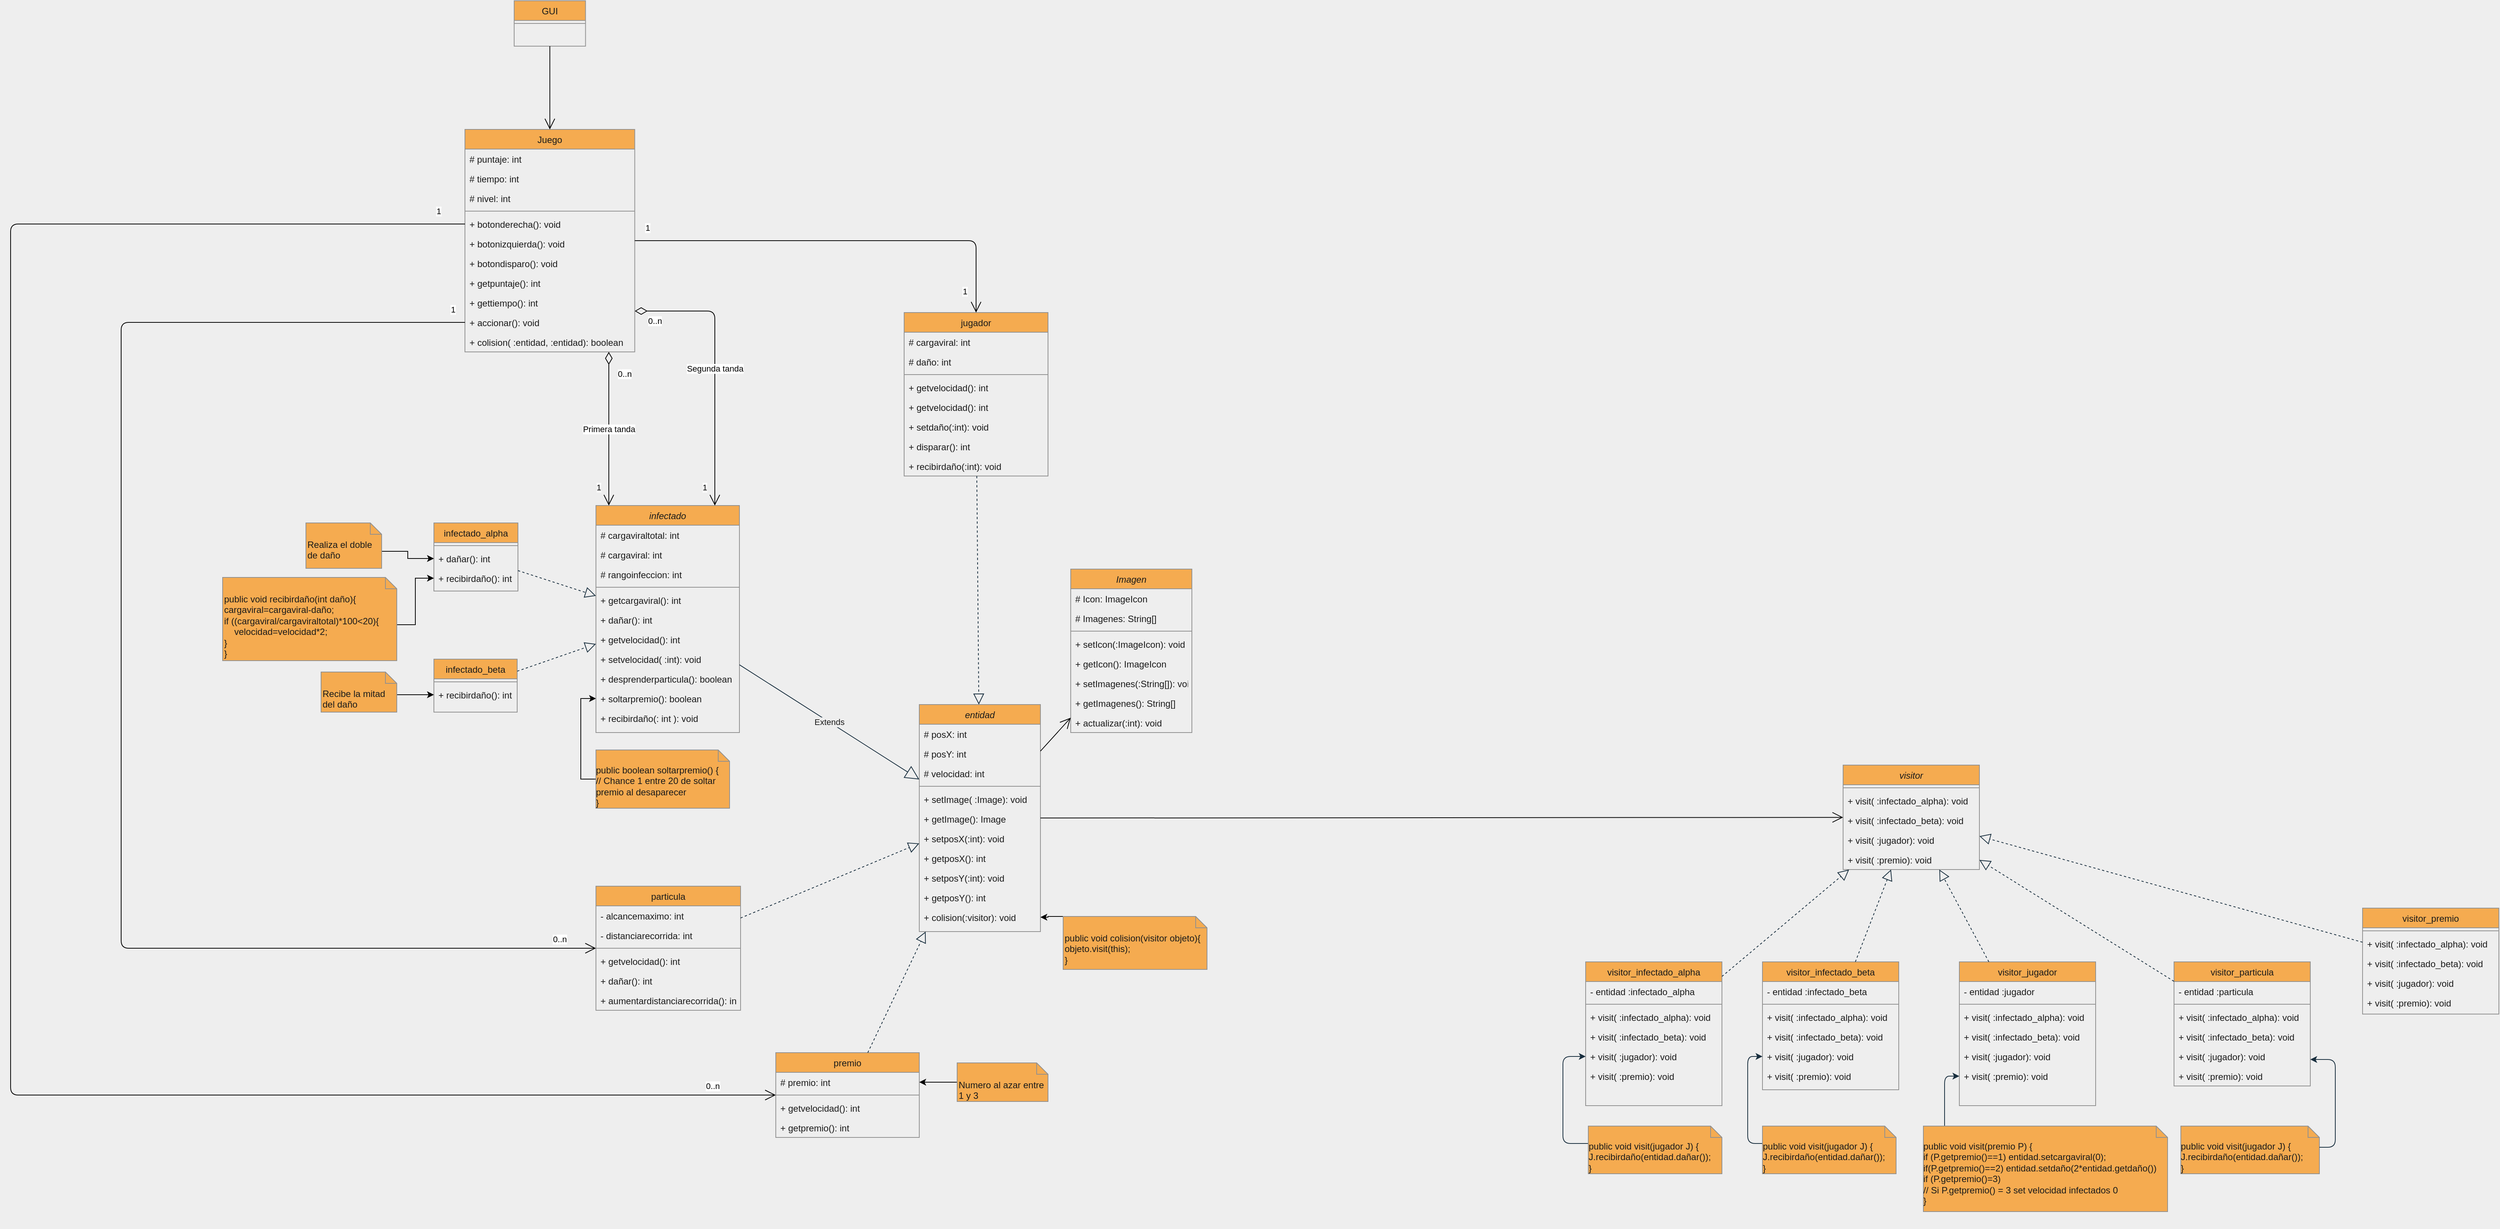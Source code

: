<mxfile version="13.9.6" type="device"><diagram id="C5RBs43oDa-KdzZeNtuy" name="Page-1"><mxGraphModel dx="2249" dy="1960" grid="1" gridSize="10" guides="1" tooltips="1" connect="1" arrows="1" fold="1" page="1" pageScale="1" pageWidth="827" pageHeight="1169" background="#EEEEEE" math="0" shadow="0"><root><mxCell id="WIyWlLk6GJQsqaUBKTNV-0"/><mxCell id="WIyWlLk6GJQsqaUBKTNV-1" parent="WIyWlLk6GJQsqaUBKTNV-0"/><mxCell id="zkfFHV4jXpPFQw0GAbJ--0" value="Juego" style="swimlane;fontStyle=0;align=center;verticalAlign=top;childLayout=stackLayout;horizontal=1;startSize=26;horizontalStack=0;resizeParent=1;resizeLast=0;collapsible=1;marginBottom=0;shadow=0;strokeWidth=1;fillColor=#F5AB50;strokeColor=#909090;fontColor=#1A1A1A;" parent="WIyWlLk6GJQsqaUBKTNV-1" vertex="1"><mxGeometry y="-400" width="224.25" height="294" as="geometry"><mxRectangle x="230" y="140" width="160" height="26" as="alternateBounds"/></mxGeometry></mxCell><mxCell id="zkfFHV4jXpPFQw0GAbJ--1" value="# puntaje: int&#xA;" style="text;align=left;verticalAlign=top;spacingLeft=4;spacingRight=4;overflow=hidden;rotatable=0;points=[[0,0.5],[1,0.5]];portConstraint=eastwest;fontColor=#1A1A1A;" parent="zkfFHV4jXpPFQw0GAbJ--0" vertex="1"><mxGeometry y="26" width="224.25" height="26" as="geometry"/></mxCell><mxCell id="zkfFHV4jXpPFQw0GAbJ--2" value="# tiempo: int" style="text;align=left;verticalAlign=top;spacingLeft=4;spacingRight=4;overflow=hidden;rotatable=0;points=[[0,0.5],[1,0.5]];portConstraint=eastwest;shadow=0;html=0;fontColor=#1A1A1A;" parent="zkfFHV4jXpPFQw0GAbJ--0" vertex="1"><mxGeometry y="52" width="224.25" height="26" as="geometry"/></mxCell><mxCell id="mUndfa91Hpoe1Cy9uQiL-36" value="# nivel: int" style="text;align=left;verticalAlign=top;spacingLeft=4;spacingRight=4;overflow=hidden;rotatable=0;points=[[0,0.5],[1,0.5]];portConstraint=eastwest;shadow=0;html=0;fontColor=#1A1A1A;" parent="zkfFHV4jXpPFQw0GAbJ--0" vertex="1"><mxGeometry y="78" width="224.25" height="26" as="geometry"/></mxCell><mxCell id="zkfFHV4jXpPFQw0GAbJ--4" value="" style="line;html=1;strokeWidth=1;align=left;verticalAlign=middle;spacingTop=-1;spacingLeft=3;spacingRight=3;rotatable=0;labelPosition=right;points=[];portConstraint=eastwest;labelBackgroundColor=#EEEEEE;fillColor=#F5AB50;strokeColor=#909090;fontColor=#1A1A1A;" parent="zkfFHV4jXpPFQw0GAbJ--0" vertex="1"><mxGeometry y="104" width="224.25" height="8" as="geometry"/></mxCell><mxCell id="dNGXZu2oY8VDmh9I3_GZ-0" value="+ botonderecha(): void&#xA;" style="text;align=left;verticalAlign=top;spacingLeft=4;spacingRight=4;overflow=hidden;rotatable=0;points=[[0,0.5],[1,0.5]];portConstraint=eastwest;fontColor=#1A1A1A;" vertex="1" parent="zkfFHV4jXpPFQw0GAbJ--0"><mxGeometry y="112" width="224.25" height="26" as="geometry"/></mxCell><mxCell id="dNGXZu2oY8VDmh9I3_GZ-1" value="+ botonizquierda(): void&#xA;" style="text;align=left;verticalAlign=top;spacingLeft=4;spacingRight=4;overflow=hidden;rotatable=0;points=[[0,0.5],[1,0.5]];portConstraint=eastwest;fontColor=#1A1A1A;" vertex="1" parent="zkfFHV4jXpPFQw0GAbJ--0"><mxGeometry y="138" width="224.25" height="26" as="geometry"/></mxCell><mxCell id="dNGXZu2oY8VDmh9I3_GZ-2" value="+ botondisparo(): void&#xA;" style="text;align=left;verticalAlign=top;spacingLeft=4;spacingRight=4;overflow=hidden;rotatable=0;points=[[0,0.5],[1,0.5]];portConstraint=eastwest;fontColor=#1A1A1A;" vertex="1" parent="zkfFHV4jXpPFQw0GAbJ--0"><mxGeometry y="164" width="224.25" height="26" as="geometry"/></mxCell><mxCell id="zkfFHV4jXpPFQw0GAbJ--5" value="+ getpuntaje(): int&#xA;" style="text;align=left;verticalAlign=top;spacingLeft=4;spacingRight=4;overflow=hidden;rotatable=0;points=[[0,0.5],[1,0.5]];portConstraint=eastwest;fontColor=#1A1A1A;" parent="zkfFHV4jXpPFQw0GAbJ--0" vertex="1"><mxGeometry y="190" width="224.25" height="26" as="geometry"/></mxCell><mxCell id="FfX-81WGp9LA6N0N9xU9-0" value="+ gettiempo(): int" style="text;align=left;verticalAlign=top;spacingLeft=4;spacingRight=4;overflow=hidden;rotatable=0;points=[[0,0.5],[1,0.5]];portConstraint=eastwest;fontColor=#1A1A1A;" parent="zkfFHV4jXpPFQw0GAbJ--0" vertex="1"><mxGeometry y="216" width="224.25" height="26" as="geometry"/></mxCell><mxCell id="mUndfa91Hpoe1Cy9uQiL-35" value="+ accionar(): void" style="text;align=left;verticalAlign=top;spacingLeft=4;spacingRight=4;overflow=hidden;rotatable=0;points=[[0,0.5],[1,0.5]];portConstraint=eastwest;fontColor=#1A1A1A;" parent="zkfFHV4jXpPFQw0GAbJ--0" vertex="1"><mxGeometry y="242" width="224.25" height="26" as="geometry"/></mxCell><mxCell id="mUndfa91Hpoe1Cy9uQiL-44" value="+ colision( :entidad, :entidad): boolean" style="text;align=left;verticalAlign=top;spacingLeft=4;spacingRight=4;overflow=hidden;rotatable=0;points=[[0,0.5],[1,0.5]];portConstraint=eastwest;fontColor=#1A1A1A;" parent="zkfFHV4jXpPFQw0GAbJ--0" vertex="1"><mxGeometry y="268" width="224.25" height="26" as="geometry"/></mxCell><mxCell id="zkfFHV4jXpPFQw0GAbJ--6" value="infectado" style="swimlane;fontStyle=2;align=center;verticalAlign=top;childLayout=stackLayout;horizontal=1;startSize=26;horizontalStack=0;resizeParent=1;resizeLast=0;collapsible=1;marginBottom=0;shadow=0;strokeWidth=1;fillColor=#F5AB50;strokeColor=#909090;fontColor=#1A1A1A;" parent="WIyWlLk6GJQsqaUBKTNV-1" vertex="1"><mxGeometry x="173" y="97" width="189.5" height="300" as="geometry"><mxRectangle x="130" y="380" width="160" height="26" as="alternateBounds"/></mxGeometry></mxCell><mxCell id="U3XQYph5jFD7oq_2WhBf-22" value="# cargaviraltotal: int" style="text;align=left;verticalAlign=top;spacingLeft=4;spacingRight=4;overflow=hidden;rotatable=0;points=[[0,0.5],[1,0.5]];portConstraint=eastwest;fontColor=#1A1A1A;" parent="zkfFHV4jXpPFQw0GAbJ--6" vertex="1"><mxGeometry y="26" width="189.5" height="26" as="geometry"/></mxCell><mxCell id="zkfFHV4jXpPFQw0GAbJ--7" value="# cargaviral: int" style="text;align=left;verticalAlign=top;spacingLeft=4;spacingRight=4;overflow=hidden;rotatable=0;points=[[0,0.5],[1,0.5]];portConstraint=eastwest;fontColor=#1A1A1A;" parent="zkfFHV4jXpPFQw0GAbJ--6" vertex="1"><mxGeometry y="52" width="189.5" height="26" as="geometry"/></mxCell><mxCell id="zkfFHV4jXpPFQw0GAbJ--8" value="# rangoinfeccion: int" style="text;align=left;verticalAlign=top;spacingLeft=4;spacingRight=4;overflow=hidden;rotatable=0;points=[[0,0.5],[1,0.5]];portConstraint=eastwest;shadow=0;html=0;fontColor=#1A1A1A;" parent="zkfFHV4jXpPFQw0GAbJ--6" vertex="1"><mxGeometry y="78" width="189.5" height="26" as="geometry"/></mxCell><mxCell id="zkfFHV4jXpPFQw0GAbJ--9" value="" style="line;html=1;strokeWidth=1;align=left;verticalAlign=middle;spacingTop=-1;spacingLeft=3;spacingRight=3;rotatable=0;labelPosition=right;points=[];portConstraint=eastwest;labelBackgroundColor=#EEEEEE;fillColor=#F5AB50;strokeColor=#909090;fontColor=#1A1A1A;" parent="zkfFHV4jXpPFQw0GAbJ--6" vertex="1"><mxGeometry y="104" width="189.5" height="8" as="geometry"/></mxCell><mxCell id="zkfFHV4jXpPFQw0GAbJ--10" value="+ getcargaviral(): int" style="text;align=left;verticalAlign=top;spacingLeft=4;spacingRight=4;overflow=hidden;rotatable=0;points=[[0,0.5],[1,0.5]];portConstraint=eastwest;fontStyle=0;fontColor=#1A1A1A;" parent="zkfFHV4jXpPFQw0GAbJ--6" vertex="1"><mxGeometry y="112" width="189.5" height="26" as="geometry"/></mxCell><mxCell id="zkfFHV4jXpPFQw0GAbJ--11" value="+ dañar(): int" style="text;align=left;verticalAlign=top;spacingLeft=4;spacingRight=4;overflow=hidden;rotatable=0;points=[[0,0.5],[1,0.5]];portConstraint=eastwest;fontColor=#1A1A1A;" parent="zkfFHV4jXpPFQw0GAbJ--6" vertex="1"><mxGeometry y="138" width="189.5" height="26" as="geometry"/></mxCell><mxCell id="FfX-81WGp9LA6N0N9xU9-1" value="+ getvelocidad(): int" style="text;align=left;verticalAlign=top;spacingLeft=4;spacingRight=4;overflow=hidden;rotatable=0;points=[[0,0.5],[1,0.5]];portConstraint=eastwest;fontColor=#1A1A1A;" parent="zkfFHV4jXpPFQw0GAbJ--6" vertex="1"><mxGeometry y="164" width="189.5" height="26" as="geometry"/></mxCell><mxCell id="FfX-81WGp9LA6N0N9xU9-107" value="+ setvelocidad( :int): void" style="text;align=left;verticalAlign=top;spacingLeft=4;spacingRight=4;overflow=hidden;rotatable=0;points=[[0,0.5],[1,0.5]];portConstraint=eastwest;fontColor=#1A1A1A;" parent="zkfFHV4jXpPFQw0GAbJ--6" vertex="1"><mxGeometry y="190" width="189.5" height="26" as="geometry"/></mxCell><mxCell id="FfX-81WGp9LA6N0N9xU9-2" value="+ desprenderparticula(): boolean" style="text;align=left;verticalAlign=top;spacingLeft=4;spacingRight=4;overflow=hidden;rotatable=0;points=[[0,0.5],[1,0.5]];portConstraint=eastwest;fontColor=#1A1A1A;" parent="zkfFHV4jXpPFQw0GAbJ--6" vertex="1"><mxGeometry y="216" width="189.5" height="26" as="geometry"/></mxCell><mxCell id="FfX-81WGp9LA6N0N9xU9-82" value="+ soltarpremio(): boolean" style="text;align=left;verticalAlign=top;spacingLeft=4;spacingRight=4;overflow=hidden;rotatable=0;points=[[0,0.5],[1,0.5]];portConstraint=eastwest;fontColor=#1A1A1A;" parent="zkfFHV4jXpPFQw0GAbJ--6" vertex="1"><mxGeometry y="242" width="189.5" height="26" as="geometry"/></mxCell><mxCell id="FfX-81WGp9LA6N0N9xU9-112" value="+ recibirdaño(: int ): void" style="text;align=left;verticalAlign=top;spacingLeft=4;spacingRight=4;overflow=hidden;rotatable=0;points=[[0,0.5],[1,0.5]];portConstraint=eastwest;fontColor=#1A1A1A;" parent="zkfFHV4jXpPFQw0GAbJ--6" vertex="1"><mxGeometry y="268" width="189.5" height="26" as="geometry"/></mxCell><mxCell id="zkfFHV4jXpPFQw0GAbJ--13" value="visitor" style="swimlane;fontStyle=2;align=center;verticalAlign=top;childLayout=stackLayout;horizontal=1;startSize=26;horizontalStack=0;resizeParent=1;resizeLast=0;collapsible=1;marginBottom=0;shadow=0;strokeWidth=1;fillColor=#F5AB50;strokeColor=#909090;fontColor=#1A1A1A;" parent="WIyWlLk6GJQsqaUBKTNV-1" vertex="1"><mxGeometry x="1820" y="440" width="180" height="138" as="geometry"><mxRectangle x="340" y="380" width="170" height="26" as="alternateBounds"/></mxGeometry></mxCell><mxCell id="zkfFHV4jXpPFQw0GAbJ--15" value="" style="line;html=1;strokeWidth=1;align=left;verticalAlign=middle;spacingTop=-1;spacingLeft=3;spacingRight=3;rotatable=0;labelPosition=right;points=[];portConstraint=eastwest;labelBackgroundColor=#EEEEEE;fillColor=#F5AB50;strokeColor=#909090;fontColor=#1A1A1A;" parent="zkfFHV4jXpPFQw0GAbJ--13" vertex="1"><mxGeometry y="26" width="180" height="8" as="geometry"/></mxCell><mxCell id="zkfFHV4jXpPFQw0GAbJ--14" value="+ visit( :infectado_alpha): void" style="text;align=left;verticalAlign=top;spacingLeft=4;spacingRight=4;overflow=hidden;rotatable=0;points=[[0,0.5],[1,0.5]];portConstraint=eastwest;fontColor=#1A1A1A;" parent="zkfFHV4jXpPFQw0GAbJ--13" vertex="1"><mxGeometry y="34" width="180" height="26" as="geometry"/></mxCell><mxCell id="FfX-81WGp9LA6N0N9xU9-3" value="+ visit( :infectado_beta): void" style="text;align=left;verticalAlign=top;spacingLeft=4;spacingRight=4;overflow=hidden;rotatable=0;points=[[0,0.5],[1,0.5]];portConstraint=eastwest;fontColor=#1A1A1A;" parent="zkfFHV4jXpPFQw0GAbJ--13" vertex="1"><mxGeometry y="60" width="180" height="26" as="geometry"/></mxCell><mxCell id="FfX-81WGp9LA6N0N9xU9-4" value="+ visit( :jugador): void" style="text;align=left;verticalAlign=top;spacingLeft=4;spacingRight=4;overflow=hidden;rotatable=0;points=[[0,0.5],[1,0.5]];portConstraint=eastwest;fontColor=#1A1A1A;" parent="zkfFHV4jXpPFQw0GAbJ--13" vertex="1"><mxGeometry y="86" width="180" height="26" as="geometry"/></mxCell><mxCell id="FfX-81WGp9LA6N0N9xU9-5" value="+ visit( :premio): void" style="text;align=left;verticalAlign=top;spacingLeft=4;spacingRight=4;overflow=hidden;rotatable=0;points=[[0,0.5],[1,0.5]];portConstraint=eastwest;fontColor=#1A1A1A;" parent="zkfFHV4jXpPFQw0GAbJ--13" vertex="1"><mxGeometry y="112" width="180" height="26" as="geometry"/></mxCell><mxCell id="zkfFHV4jXpPFQw0GAbJ--17" value="entidad" style="swimlane;fontStyle=2;align=center;verticalAlign=top;childLayout=stackLayout;horizontal=1;startSize=26;horizontalStack=0;resizeParent=1;resizeLast=0;collapsible=1;marginBottom=0;shadow=0;strokeWidth=1;fillColor=#F5AB50;strokeColor=#909090;fontColor=#1A1A1A;" parent="WIyWlLk6GJQsqaUBKTNV-1" vertex="1"><mxGeometry x="600" y="360" width="160" height="300" as="geometry"><mxRectangle x="550" y="140" width="160" height="26" as="alternateBounds"/></mxGeometry></mxCell><mxCell id="mUndfa91Hpoe1Cy9uQiL-7" value="# posX: int&#xA;" style="text;align=left;verticalAlign=top;spacingLeft=4;spacingRight=4;overflow=hidden;rotatable=0;points=[[0,0.5],[1,0.5]];portConstraint=eastwest;fontColor=#1A1A1A;" parent="zkfFHV4jXpPFQw0GAbJ--17" vertex="1"><mxGeometry y="26" width="160" height="26" as="geometry"/></mxCell><mxCell id="mUndfa91Hpoe1Cy9uQiL-8" value="# posY: int&#xA;" style="text;align=left;verticalAlign=top;spacingLeft=4;spacingRight=4;overflow=hidden;rotatable=0;points=[[0,0.5],[1,0.5]];portConstraint=eastwest;fontColor=#1A1A1A;" parent="zkfFHV4jXpPFQw0GAbJ--17" vertex="1"><mxGeometry y="52" width="160" height="26" as="geometry"/></mxCell><mxCell id="mUndfa91Hpoe1Cy9uQiL-56" value="# velocidad: int" style="text;align=left;verticalAlign=top;spacingLeft=4;spacingRight=4;overflow=hidden;rotatable=0;points=[[0,0.5],[1,0.5]];portConstraint=eastwest;fontColor=#1A1A1A;" parent="zkfFHV4jXpPFQw0GAbJ--17" vertex="1"><mxGeometry y="78" width="160" height="26" as="geometry"/></mxCell><mxCell id="zkfFHV4jXpPFQw0GAbJ--23" value="" style="line;html=1;strokeWidth=1;align=left;verticalAlign=middle;spacingTop=-1;spacingLeft=3;spacingRight=3;rotatable=0;labelPosition=right;points=[];portConstraint=eastwest;labelBackgroundColor=#EEEEEE;fillColor=#F5AB50;strokeColor=#909090;fontColor=#1A1A1A;" parent="zkfFHV4jXpPFQw0GAbJ--17" vertex="1"><mxGeometry y="104" width="160" height="8" as="geometry"/></mxCell><mxCell id="dNGXZu2oY8VDmh9I3_GZ-53" value="+ setImage( :Image): void&#xA;" style="text;align=left;verticalAlign=top;spacingLeft=4;spacingRight=4;overflow=hidden;rotatable=0;points=[[0,0.5],[1,0.5]];portConstraint=eastwest;fontColor=#1A1A1A;" vertex="1" parent="zkfFHV4jXpPFQw0GAbJ--17"><mxGeometry y="112" width="160" height="26" as="geometry"/></mxCell><mxCell id="dNGXZu2oY8VDmh9I3_GZ-54" value="+ getImage(): Image" style="text;align=left;verticalAlign=top;spacingLeft=4;spacingRight=4;overflow=hidden;rotatable=0;points=[[0,0.5],[1,0.5]];portConstraint=eastwest;fontColor=#1A1A1A;" vertex="1" parent="zkfFHV4jXpPFQw0GAbJ--17"><mxGeometry y="138" width="160" height="26" as="geometry"/></mxCell><mxCell id="mUndfa91Hpoe1Cy9uQiL-10" value="+ setposX(:int): void&#xA;" style="text;align=left;verticalAlign=top;spacingLeft=4;spacingRight=4;overflow=hidden;rotatable=0;points=[[0,0.5],[1,0.5]];portConstraint=eastwest;fontColor=#1A1A1A;" parent="zkfFHV4jXpPFQw0GAbJ--17" vertex="1"><mxGeometry y="164" width="160" height="26" as="geometry"/></mxCell><mxCell id="mUndfa91Hpoe1Cy9uQiL-11" value="+ getposX(): int" style="text;align=left;verticalAlign=top;spacingLeft=4;spacingRight=4;overflow=hidden;rotatable=0;points=[[0,0.5],[1,0.5]];portConstraint=eastwest;fontColor=#1A1A1A;" parent="zkfFHV4jXpPFQw0GAbJ--17" vertex="1"><mxGeometry y="190" width="160" height="26" as="geometry"/></mxCell><mxCell id="mUndfa91Hpoe1Cy9uQiL-12" value="+ setposY(:int): void&#xA;" style="text;align=left;verticalAlign=top;spacingLeft=4;spacingRight=4;overflow=hidden;rotatable=0;points=[[0,0.5],[1,0.5]];portConstraint=eastwest;fontColor=#1A1A1A;" parent="zkfFHV4jXpPFQw0GAbJ--17" vertex="1"><mxGeometry y="216" width="160" height="26" as="geometry"/></mxCell><mxCell id="mUndfa91Hpoe1Cy9uQiL-13" value="+ getposY(): int" style="text;align=left;verticalAlign=top;spacingLeft=4;spacingRight=4;overflow=hidden;rotatable=0;points=[[0,0.5],[1,0.5]];portConstraint=eastwest;fontColor=#1A1A1A;" parent="zkfFHV4jXpPFQw0GAbJ--17" vertex="1"><mxGeometry y="242" width="160" height="26" as="geometry"/></mxCell><mxCell id="zkfFHV4jXpPFQw0GAbJ--24" value="+ colision(:visitor): void" style="text;align=left;verticalAlign=top;spacingLeft=4;spacingRight=4;overflow=hidden;rotatable=0;points=[[0,0.5],[1,0.5]];portConstraint=eastwest;fontColor=#1A1A1A;" parent="zkfFHV4jXpPFQw0GAbJ--17" vertex="1"><mxGeometry y="268" width="160" height="26" as="geometry"/></mxCell><mxCell id="FfX-81WGp9LA6N0N9xU9-6" value="visitor_infectado_alpha" style="swimlane;fontStyle=0;align=center;verticalAlign=top;childLayout=stackLayout;horizontal=1;startSize=26;horizontalStack=0;resizeParent=1;resizeLast=0;collapsible=1;marginBottom=0;shadow=0;strokeWidth=1;fillColor=#F5AB50;strokeColor=#909090;fontColor=#1A1A1A;" parent="WIyWlLk6GJQsqaUBKTNV-1" vertex="1"><mxGeometry x="1480" y="700" width="180" height="190" as="geometry"><mxRectangle x="340" y="380" width="170" height="26" as="alternateBounds"/></mxGeometry></mxCell><mxCell id="mUndfa91Hpoe1Cy9uQiL-14" value="- entidad :infectado_alpha" style="text;align=left;verticalAlign=top;spacingLeft=4;spacingRight=4;overflow=hidden;rotatable=0;points=[[0,0.5],[1,0.5]];portConstraint=eastwest;fontColor=#1A1A1A;" parent="FfX-81WGp9LA6N0N9xU9-6" vertex="1"><mxGeometry y="26" width="180" height="26" as="geometry"/></mxCell><mxCell id="FfX-81WGp9LA6N0N9xU9-8" value="" style="line;html=1;strokeWidth=1;align=left;verticalAlign=middle;spacingTop=-1;spacingLeft=3;spacingRight=3;rotatable=0;labelPosition=right;points=[];portConstraint=eastwest;labelBackgroundColor=#EEEEEE;fillColor=#F5AB50;strokeColor=#909090;fontColor=#1A1A1A;" parent="FfX-81WGp9LA6N0N9xU9-6" vertex="1"><mxGeometry y="52" width="180" height="8" as="geometry"/></mxCell><mxCell id="FfX-81WGp9LA6N0N9xU9-7" value="+ visit( :infectado_alpha): void" style="text;align=left;verticalAlign=top;spacingLeft=4;spacingRight=4;overflow=hidden;rotatable=0;points=[[0,0.5],[1,0.5]];portConstraint=eastwest;fontColor=#1A1A1A;" parent="FfX-81WGp9LA6N0N9xU9-6" vertex="1"><mxGeometry y="60" width="180" height="26" as="geometry"/></mxCell><mxCell id="FfX-81WGp9LA6N0N9xU9-9" value="+ visit( :infectado_beta): void" style="text;align=left;verticalAlign=top;spacingLeft=4;spacingRight=4;overflow=hidden;rotatable=0;points=[[0,0.5],[1,0.5]];portConstraint=eastwest;fontColor=#1A1A1A;" parent="FfX-81WGp9LA6N0N9xU9-6" vertex="1"><mxGeometry y="86" width="180" height="26" as="geometry"/></mxCell><mxCell id="FfX-81WGp9LA6N0N9xU9-10" value="+ visit( :jugador): void" style="text;align=left;verticalAlign=top;spacingLeft=4;spacingRight=4;overflow=hidden;rotatable=0;points=[[0,0.5],[1,0.5]];portConstraint=eastwest;fontColor=#1A1A1A;" parent="FfX-81WGp9LA6N0N9xU9-6" vertex="1"><mxGeometry y="112" width="180" height="26" as="geometry"/></mxCell><mxCell id="FfX-81WGp9LA6N0N9xU9-11" value="+ visit( :premio): void" style="text;align=left;verticalAlign=top;spacingLeft=4;spacingRight=4;overflow=hidden;rotatable=0;points=[[0,0.5],[1,0.5]];portConstraint=eastwest;fontColor=#1A1A1A;" parent="FfX-81WGp9LA6N0N9xU9-6" vertex="1"><mxGeometry y="138" width="180" height="26" as="geometry"/></mxCell><mxCell id="FfX-81WGp9LA6N0N9xU9-12" value="visitor_jugador" style="swimlane;fontStyle=0;align=center;verticalAlign=top;childLayout=stackLayout;horizontal=1;startSize=26;horizontalStack=0;resizeParent=1;resizeLast=0;collapsible=1;marginBottom=0;shadow=0;strokeWidth=1;fillColor=#F5AB50;strokeColor=#909090;fontColor=#1A1A1A;" parent="WIyWlLk6GJQsqaUBKTNV-1" vertex="1"><mxGeometry x="1973.5" y="700" width="180" height="190" as="geometry"><mxRectangle x="340" y="380" width="170" height="26" as="alternateBounds"/></mxGeometry></mxCell><mxCell id="mUndfa91Hpoe1Cy9uQiL-16" value="- entidad :jugador" style="text;align=left;verticalAlign=top;spacingLeft=4;spacingRight=4;overflow=hidden;rotatable=0;points=[[0,0.5],[1,0.5]];portConstraint=eastwest;fontColor=#1A1A1A;" parent="FfX-81WGp9LA6N0N9xU9-12" vertex="1"><mxGeometry y="26" width="180" height="26" as="geometry"/></mxCell><mxCell id="FfX-81WGp9LA6N0N9xU9-13" value="" style="line;html=1;strokeWidth=1;align=left;verticalAlign=middle;spacingTop=-1;spacingLeft=3;spacingRight=3;rotatable=0;labelPosition=right;points=[];portConstraint=eastwest;labelBackgroundColor=#EEEEEE;fillColor=#F5AB50;strokeColor=#909090;fontColor=#1A1A1A;" parent="FfX-81WGp9LA6N0N9xU9-12" vertex="1"><mxGeometry y="52" width="180" height="8" as="geometry"/></mxCell><mxCell id="FfX-81WGp9LA6N0N9xU9-14" value="+ visit( :infectado_alpha): void" style="text;align=left;verticalAlign=top;spacingLeft=4;spacingRight=4;overflow=hidden;rotatable=0;points=[[0,0.5],[1,0.5]];portConstraint=eastwest;fontColor=#1A1A1A;" parent="FfX-81WGp9LA6N0N9xU9-12" vertex="1"><mxGeometry y="60" width="180" height="26" as="geometry"/></mxCell><mxCell id="FfX-81WGp9LA6N0N9xU9-15" value="+ visit( :infectado_beta): void" style="text;align=left;verticalAlign=top;spacingLeft=4;spacingRight=4;overflow=hidden;rotatable=0;points=[[0,0.5],[1,0.5]];portConstraint=eastwest;fontColor=#1A1A1A;" parent="FfX-81WGp9LA6N0N9xU9-12" vertex="1"><mxGeometry y="86" width="180" height="26" as="geometry"/></mxCell><mxCell id="FfX-81WGp9LA6N0N9xU9-16" value="+ visit( :jugador): void" style="text;align=left;verticalAlign=top;spacingLeft=4;spacingRight=4;overflow=hidden;rotatable=0;points=[[0,0.5],[1,0.5]];portConstraint=eastwest;fontColor=#1A1A1A;" parent="FfX-81WGp9LA6N0N9xU9-12" vertex="1"><mxGeometry y="112" width="180" height="26" as="geometry"/></mxCell><mxCell id="FfX-81WGp9LA6N0N9xU9-17" value="+ visit( :premio): void" style="text;align=left;verticalAlign=top;spacingLeft=4;spacingRight=4;overflow=hidden;rotatable=0;points=[[0,0.5],[1,0.5]];portConstraint=eastwest;fontColor=#1A1A1A;" parent="FfX-81WGp9LA6N0N9xU9-12" vertex="1"><mxGeometry y="138" width="180" height="26" as="geometry"/></mxCell><mxCell id="FfX-81WGp9LA6N0N9xU9-18" value="visitor_infectado_beta" style="swimlane;fontStyle=0;align=center;verticalAlign=top;childLayout=stackLayout;horizontal=1;startSize=26;horizontalStack=0;resizeParent=1;resizeLast=0;collapsible=1;marginBottom=0;shadow=0;strokeWidth=1;fillColor=#F5AB50;strokeColor=#909090;fontColor=#1A1A1A;" parent="WIyWlLk6GJQsqaUBKTNV-1" vertex="1"><mxGeometry x="1713.5" y="700" width="180" height="169" as="geometry"><mxRectangle x="340" y="380" width="170" height="26" as="alternateBounds"/></mxGeometry></mxCell><mxCell id="mUndfa91Hpoe1Cy9uQiL-15" value="- entidad :infectado_beta" style="text;align=left;verticalAlign=top;spacingLeft=4;spacingRight=4;overflow=hidden;rotatable=0;points=[[0,0.5],[1,0.5]];portConstraint=eastwest;fontColor=#1A1A1A;" parent="FfX-81WGp9LA6N0N9xU9-18" vertex="1"><mxGeometry y="26" width="180" height="26" as="geometry"/></mxCell><mxCell id="FfX-81WGp9LA6N0N9xU9-19" value="" style="line;html=1;strokeWidth=1;align=left;verticalAlign=middle;spacingTop=-1;spacingLeft=3;spacingRight=3;rotatable=0;labelPosition=right;points=[];portConstraint=eastwest;labelBackgroundColor=#EEEEEE;fillColor=#F5AB50;strokeColor=#909090;fontColor=#1A1A1A;" parent="FfX-81WGp9LA6N0N9xU9-18" vertex="1"><mxGeometry y="52" width="180" height="8" as="geometry"/></mxCell><mxCell id="FfX-81WGp9LA6N0N9xU9-20" value="+ visit( :infectado_alpha): void" style="text;align=left;verticalAlign=top;spacingLeft=4;spacingRight=4;overflow=hidden;rotatable=0;points=[[0,0.5],[1,0.5]];portConstraint=eastwest;fontColor=#1A1A1A;" parent="FfX-81WGp9LA6N0N9xU9-18" vertex="1"><mxGeometry y="60" width="180" height="26" as="geometry"/></mxCell><mxCell id="FfX-81WGp9LA6N0N9xU9-21" value="+ visit( :infectado_beta): void" style="text;align=left;verticalAlign=top;spacingLeft=4;spacingRight=4;overflow=hidden;rotatable=0;points=[[0,0.5],[1,0.5]];portConstraint=eastwest;fontColor=#1A1A1A;" parent="FfX-81WGp9LA6N0N9xU9-18" vertex="1"><mxGeometry y="86" width="180" height="26" as="geometry"/></mxCell><mxCell id="FfX-81WGp9LA6N0N9xU9-22" value="+ visit( :jugador): void" style="text;align=left;verticalAlign=top;spacingLeft=4;spacingRight=4;overflow=hidden;rotatable=0;points=[[0,0.5],[1,0.5]];portConstraint=eastwest;fontColor=#1A1A1A;" parent="FfX-81WGp9LA6N0N9xU9-18" vertex="1"><mxGeometry y="112" width="180" height="26" as="geometry"/></mxCell><mxCell id="FfX-81WGp9LA6N0N9xU9-23" value="+ visit( :premio): void" style="text;align=left;verticalAlign=top;spacingLeft=4;spacingRight=4;overflow=hidden;rotatable=0;points=[[0,0.5],[1,0.5]];portConstraint=eastwest;fontColor=#1A1A1A;" parent="FfX-81WGp9LA6N0N9xU9-18" vertex="1"><mxGeometry y="138" width="180" height="26" as="geometry"/></mxCell><mxCell id="FfX-81WGp9LA6N0N9xU9-24" value="infectado_alpha" style="swimlane;fontStyle=0;align=center;verticalAlign=top;childLayout=stackLayout;horizontal=1;startSize=26;horizontalStack=0;resizeParent=1;resizeLast=0;collapsible=1;marginBottom=0;shadow=0;strokeWidth=1;fillColor=#F5AB50;strokeColor=#909090;fontColor=#1A1A1A;" parent="WIyWlLk6GJQsqaUBKTNV-1" vertex="1"><mxGeometry x="-41" y="120" width="111" height="90" as="geometry"><mxRectangle x="130" y="380" width="160" height="26" as="alternateBounds"/></mxGeometry></mxCell><mxCell id="FfX-81WGp9LA6N0N9xU9-27" value="" style="line;html=1;strokeWidth=1;align=left;verticalAlign=middle;spacingTop=-1;spacingLeft=3;spacingRight=3;rotatable=0;labelPosition=right;points=[];portConstraint=eastwest;labelBackgroundColor=#EEEEEE;fillColor=#F5AB50;strokeColor=#909090;fontColor=#1A1A1A;" parent="FfX-81WGp9LA6N0N9xU9-24" vertex="1"><mxGeometry y="26" width="111" height="8" as="geometry"/></mxCell><mxCell id="FfX-81WGp9LA6N0N9xU9-29" value="+ dañar(): int" style="text;align=left;verticalAlign=top;spacingLeft=4;spacingRight=4;overflow=hidden;rotatable=0;points=[[0,0.5],[1,0.5]];portConstraint=eastwest;fontColor=#1A1A1A;" parent="FfX-81WGp9LA6N0N9xU9-24" vertex="1"><mxGeometry y="34" width="111" height="26" as="geometry"/></mxCell><mxCell id="U3XQYph5jFD7oq_2WhBf-4" value="+ recibirdaño(): int" style="text;align=left;verticalAlign=top;spacingLeft=4;spacingRight=4;overflow=hidden;rotatable=0;points=[[0,0.5],[1,0.5]];portConstraint=eastwest;fontColor=#1A1A1A;" parent="FfX-81WGp9LA6N0N9xU9-24" vertex="1"><mxGeometry y="60" width="111" height="26" as="geometry"/></mxCell><mxCell id="FfX-81WGp9LA6N0N9xU9-32" value="infectado_beta" style="swimlane;fontStyle=0;align=center;verticalAlign=top;childLayout=stackLayout;horizontal=1;startSize=26;horizontalStack=0;resizeParent=1;resizeLast=0;collapsible=1;marginBottom=0;shadow=0;strokeWidth=1;fillColor=#F5AB50;strokeColor=#909090;fontColor=#1A1A1A;" parent="WIyWlLk6GJQsqaUBKTNV-1" vertex="1"><mxGeometry x="-41" y="300" width="110" height="70" as="geometry"><mxRectangle x="130" y="380" width="160" height="26" as="alternateBounds"/></mxGeometry></mxCell><mxCell id="FfX-81WGp9LA6N0N9xU9-33" value="" style="line;html=1;strokeWidth=1;align=left;verticalAlign=middle;spacingTop=-1;spacingLeft=3;spacingRight=3;rotatable=0;labelPosition=right;points=[];portConstraint=eastwest;labelBackgroundColor=#EEEEEE;fillColor=#F5AB50;strokeColor=#909090;fontColor=#1A1A1A;" parent="FfX-81WGp9LA6N0N9xU9-32" vertex="1"><mxGeometry y="26" width="110" height="8" as="geometry"/></mxCell><mxCell id="FfX-81WGp9LA6N0N9xU9-34" value="+ recibirdaño(): int" style="text;align=left;verticalAlign=top;spacingLeft=4;spacingRight=4;overflow=hidden;rotatable=0;points=[[0,0.5],[1,0.5]];portConstraint=eastwest;fontColor=#1A1A1A;" parent="FfX-81WGp9LA6N0N9xU9-32" vertex="1"><mxGeometry y="34" width="110" height="26" as="geometry"/></mxCell><mxCell id="FfX-81WGp9LA6N0N9xU9-36" value="premio" style="swimlane;fontStyle=0;align=center;verticalAlign=top;childLayout=stackLayout;horizontal=1;startSize=26;horizontalStack=0;resizeParent=1;resizeLast=0;collapsible=1;marginBottom=0;shadow=0;strokeWidth=1;fillColor=#F5AB50;strokeColor=#909090;fontColor=#1A1A1A;" parent="WIyWlLk6GJQsqaUBKTNV-1" vertex="1"><mxGeometry x="410.5" y="820" width="189.5" height="112" as="geometry"><mxRectangle x="550" y="140" width="160" height="26" as="alternateBounds"/></mxGeometry></mxCell><mxCell id="FfX-81WGp9LA6N0N9xU9-38" value="# premio: int" style="text;align=left;verticalAlign=top;spacingLeft=4;spacingRight=4;overflow=hidden;rotatable=0;points=[[0,0.5],[1,0.5]];portConstraint=eastwest;fontColor=#1A1A1A;" parent="FfX-81WGp9LA6N0N9xU9-36" vertex="1"><mxGeometry y="26" width="189.5" height="26" as="geometry"/></mxCell><mxCell id="FfX-81WGp9LA6N0N9xU9-37" value="" style="line;html=1;strokeWidth=1;align=left;verticalAlign=middle;spacingTop=-1;spacingLeft=3;spacingRight=3;rotatable=0;labelPosition=right;points=[];portConstraint=eastwest;labelBackgroundColor=#EEEEEE;fillColor=#F5AB50;strokeColor=#909090;fontColor=#1A1A1A;" parent="FfX-81WGp9LA6N0N9xU9-36" vertex="1"><mxGeometry y="52" width="189.5" height="8" as="geometry"/></mxCell><mxCell id="FfX-81WGp9LA6N0N9xU9-93" value="+ getvelocidad(): int" style="text;align=left;verticalAlign=top;spacingLeft=4;spacingRight=4;overflow=hidden;rotatable=0;points=[[0,0.5],[1,0.5]];portConstraint=eastwest;fontColor=#1A1A1A;" parent="FfX-81WGp9LA6N0N9xU9-36" vertex="1"><mxGeometry y="60" width="189.5" height="26" as="geometry"/></mxCell><mxCell id="FfX-81WGp9LA6N0N9xU9-95" value="+ getpremio(): int" style="text;align=left;verticalAlign=top;spacingLeft=4;spacingRight=4;overflow=hidden;rotatable=0;points=[[0,0.5],[1,0.5]];portConstraint=eastwest;fontColor=#1A1A1A;" parent="FfX-81WGp9LA6N0N9xU9-36" vertex="1"><mxGeometry y="86" width="189.5" height="26" as="geometry"/></mxCell><mxCell id="FfX-81WGp9LA6N0N9xU9-39" value="particula" style="swimlane;fontStyle=0;align=center;verticalAlign=top;childLayout=stackLayout;horizontal=1;startSize=26;horizontalStack=0;resizeParent=1;resizeLast=0;collapsible=1;marginBottom=0;shadow=0;strokeWidth=1;fillColor=#F5AB50;strokeColor=#909090;fontColor=#1A1A1A;" parent="WIyWlLk6GJQsqaUBKTNV-1" vertex="1"><mxGeometry x="173" y="600" width="191" height="164" as="geometry"><mxRectangle x="130" y="380" width="160" height="26" as="alternateBounds"/></mxGeometry></mxCell><mxCell id="FfX-81WGp9LA6N0N9xU9-120" value="- alcancemaximo: int" style="text;align=left;verticalAlign=top;spacingLeft=4;spacingRight=4;overflow=hidden;rotatable=0;points=[[0,0.5],[1,0.5]];portConstraint=eastwest;fontColor=#1A1A1A;" parent="FfX-81WGp9LA6N0N9xU9-39" vertex="1"><mxGeometry y="26" width="191" height="26" as="geometry"/></mxCell><mxCell id="FfX-81WGp9LA6N0N9xU9-121" value="- distanciarecorrida: int" style="text;align=left;verticalAlign=top;spacingLeft=4;spacingRight=4;overflow=hidden;rotatable=0;points=[[0,0.5],[1,0.5]];portConstraint=eastwest;fontColor=#1A1A1A;" parent="FfX-81WGp9LA6N0N9xU9-39" vertex="1"><mxGeometry y="52" width="191" height="26" as="geometry"/></mxCell><mxCell id="FfX-81WGp9LA6N0N9xU9-40" value="" style="line;html=1;strokeWidth=1;align=left;verticalAlign=middle;spacingTop=-1;spacingLeft=3;spacingRight=3;rotatable=0;labelPosition=right;points=[];portConstraint=eastwest;labelBackgroundColor=#EEEEEE;fillColor=#F5AB50;strokeColor=#909090;fontColor=#1A1A1A;" parent="FfX-81WGp9LA6N0N9xU9-39" vertex="1"><mxGeometry y="78" width="191" height="8" as="geometry"/></mxCell><mxCell id="FfX-81WGp9LA6N0N9xU9-42" value="+ getvelocidad(): int" style="text;align=left;verticalAlign=top;spacingLeft=4;spacingRight=4;overflow=hidden;rotatable=0;points=[[0,0.5],[1,0.5]];portConstraint=eastwest;fontColor=#1A1A1A;" parent="FfX-81WGp9LA6N0N9xU9-39" vertex="1"><mxGeometry y="86" width="191" height="26" as="geometry"/></mxCell><mxCell id="FfX-81WGp9LA6N0N9xU9-41" value="+ dañar(): int" style="text;align=left;verticalAlign=top;spacingLeft=4;spacingRight=4;overflow=hidden;rotatable=0;points=[[0,0.5],[1,0.5]];portConstraint=eastwest;fontColor=#1A1A1A;" parent="FfX-81WGp9LA6N0N9xU9-39" vertex="1"><mxGeometry y="112" width="191" height="26" as="geometry"/></mxCell><mxCell id="FfX-81WGp9LA6N0N9xU9-122" value="+ aumentardistanciarecorrida(): int" style="text;align=left;verticalAlign=top;spacingLeft=4;spacingRight=4;overflow=hidden;rotatable=0;points=[[0,0.5],[1,0.5]];portConstraint=eastwest;fontColor=#1A1A1A;" parent="FfX-81WGp9LA6N0N9xU9-39" vertex="1"><mxGeometry y="138" width="191" height="26" as="geometry"/></mxCell><mxCell id="FfX-81WGp9LA6N0N9xU9-56" value="Extends" style="endArrow=block;endSize=16;endFill=0;html=1;labelBackgroundColor=#EEEEEE;strokeColor=#182E3E;fontColor=#1A1A1A;" parent="WIyWlLk6GJQsqaUBKTNV-1" source="zkfFHV4jXpPFQw0GAbJ--6" target="zkfFHV4jXpPFQw0GAbJ--17" edge="1"><mxGeometry width="160" relative="1" as="geometry"><mxPoint x="128.057" y="615" as="sourcePoint"/><mxPoint x="148.394" y="568.0" as="targetPoint"/></mxGeometry></mxCell><mxCell id="FfX-81WGp9LA6N0N9xU9-60" value="" style="endArrow=block;dashed=1;endFill=0;endSize=12;html=1;labelBackgroundColor=#EEEEEE;strokeColor=#182E3E;fontColor=#1A1A1A;" parent="WIyWlLk6GJQsqaUBKTNV-1" source="FfX-81WGp9LA6N0N9xU9-24" target="zkfFHV4jXpPFQw0GAbJ--6" edge="1"><mxGeometry width="160" relative="1" as="geometry"><mxPoint x="-201" y="-890" as="sourcePoint"/><mxPoint x="-41" y="-890" as="targetPoint"/></mxGeometry></mxCell><mxCell id="FfX-81WGp9LA6N0N9xU9-62" value="" style="endArrow=block;dashed=1;endFill=0;endSize=12;html=1;labelBackgroundColor=#EEEEEE;strokeColor=#182E3E;fontColor=#1A1A1A;" parent="WIyWlLk6GJQsqaUBKTNV-1" source="FfX-81WGp9LA6N0N9xU9-32" target="zkfFHV4jXpPFQw0GAbJ--6" edge="1"><mxGeometry width="160" relative="1" as="geometry"><mxPoint x="-233.551" y="-520.0" as="sourcePoint"/><mxPoint x="-215.603" y="-570.0" as="targetPoint"/></mxGeometry></mxCell><mxCell id="FfX-81WGp9LA6N0N9xU9-63" value="" style="endArrow=block;dashed=1;endFill=0;endSize=12;html=1;labelBackgroundColor=#EEEEEE;strokeColor=#182E3E;fontColor=#1A1A1A;" parent="WIyWlLk6GJQsqaUBKTNV-1" source="FfX-81WGp9LA6N0N9xU9-6" target="zkfFHV4jXpPFQw0GAbJ--13" edge="1"><mxGeometry width="160" relative="1" as="geometry"><mxPoint x="1153.5" y="670" as="sourcePoint"/><mxPoint x="1313.5" y="670" as="targetPoint"/></mxGeometry></mxCell><mxCell id="FfX-81WGp9LA6N0N9xU9-64" value="" style="endArrow=block;dashed=1;endFill=0;endSize=12;html=1;labelBackgroundColor=#EEEEEE;strokeColor=#182E3E;fontColor=#1A1A1A;" parent="WIyWlLk6GJQsqaUBKTNV-1" source="FfX-81WGp9LA6N0N9xU9-18" target="zkfFHV4jXpPFQw0GAbJ--13" edge="1"><mxGeometry width="160" relative="1" as="geometry"><mxPoint x="1292.972" y="985.0" as="sourcePoint"/><mxPoint x="1384.028" y="858" as="targetPoint"/></mxGeometry></mxCell><mxCell id="FfX-81WGp9LA6N0N9xU9-65" value="" style="endArrow=block;dashed=1;endFill=0;endSize=12;html=1;labelBackgroundColor=#EEEEEE;strokeColor=#182E3E;fontColor=#1A1A1A;" parent="WIyWlLk6GJQsqaUBKTNV-1" source="FfX-81WGp9LA6N0N9xU9-12" target="zkfFHV4jXpPFQw0GAbJ--13" edge="1"><mxGeometry width="160" relative="1" as="geometry"><mxPoint x="1448.292" y="985.0" as="sourcePoint"/><mxPoint x="1438.708" y="858" as="targetPoint"/></mxGeometry></mxCell><mxCell id="FfX-81WGp9LA6N0N9xU9-74" value="jugador" style="swimlane;fontStyle=0;align=center;verticalAlign=top;childLayout=stackLayout;horizontal=1;startSize=26;horizontalStack=0;resizeParent=1;resizeLast=0;collapsible=1;marginBottom=0;shadow=0;strokeWidth=1;fillColor=#F5AB50;strokeColor=#909090;fontColor=#1A1A1A;" parent="WIyWlLk6GJQsqaUBKTNV-1" vertex="1"><mxGeometry x="580" y="-158" width="190" height="216" as="geometry"><mxRectangle x="230" y="140" width="160" height="26" as="alternateBounds"/></mxGeometry></mxCell><mxCell id="FfX-81WGp9LA6N0N9xU9-75" value="# cargaviral: int&#xA;" style="text;align=left;verticalAlign=top;spacingLeft=4;spacingRight=4;overflow=hidden;rotatable=0;points=[[0,0.5],[1,0.5]];portConstraint=eastwest;fontColor=#1A1A1A;" parent="FfX-81WGp9LA6N0N9xU9-74" vertex="1"><mxGeometry y="26" width="190" height="26" as="geometry"/></mxCell><mxCell id="FfX-81WGp9LA6N0N9xU9-76" value="# daño: int" style="text;align=left;verticalAlign=top;spacingLeft=4;spacingRight=4;overflow=hidden;rotatable=0;points=[[0,0.5],[1,0.5]];portConstraint=eastwest;shadow=0;html=0;fontColor=#1A1A1A;" parent="FfX-81WGp9LA6N0N9xU9-74" vertex="1"><mxGeometry y="52" width="190" height="26" as="geometry"/></mxCell><mxCell id="FfX-81WGp9LA6N0N9xU9-77" value="" style="line;html=1;strokeWidth=1;align=left;verticalAlign=middle;spacingTop=-1;spacingLeft=3;spacingRight=3;rotatable=0;labelPosition=right;points=[];portConstraint=eastwest;labelBackgroundColor=#EEEEEE;fillColor=#F5AB50;strokeColor=#909090;fontColor=#1A1A1A;" parent="FfX-81WGp9LA6N0N9xU9-74" vertex="1"><mxGeometry y="78" width="190" height="8" as="geometry"/></mxCell><mxCell id="U3XQYph5jFD7oq_2WhBf-9" value="+ getvelocidad(): int&#xA;" style="text;align=left;verticalAlign=top;spacingLeft=4;spacingRight=4;overflow=hidden;rotatable=0;points=[[0,0.5],[1,0.5]];portConstraint=eastwest;fontColor=#1A1A1A;" parent="FfX-81WGp9LA6N0N9xU9-74" vertex="1"><mxGeometry y="86" width="190" height="26" as="geometry"/></mxCell><mxCell id="FfX-81WGp9LA6N0N9xU9-78" value="+ getvelocidad(): int&#xA;" style="text;align=left;verticalAlign=top;spacingLeft=4;spacingRight=4;overflow=hidden;rotatable=0;points=[[0,0.5],[1,0.5]];portConstraint=eastwest;fontColor=#1A1A1A;" parent="FfX-81WGp9LA6N0N9xU9-74" vertex="1"><mxGeometry y="112" width="190" height="26" as="geometry"/></mxCell><mxCell id="U3XQYph5jFD7oq_2WhBf-41" value="+ setdaño(:int): void" style="text;align=left;verticalAlign=top;spacingLeft=4;spacingRight=4;overflow=hidden;rotatable=0;points=[[0,0.5],[1,0.5]];portConstraint=eastwest;fontColor=#1A1A1A;" parent="FfX-81WGp9LA6N0N9xU9-74" vertex="1"><mxGeometry y="138" width="190" height="26" as="geometry"/></mxCell><mxCell id="FfX-81WGp9LA6N0N9xU9-80" value="+ disparar(): int" style="text;align=left;verticalAlign=top;spacingLeft=4;spacingRight=4;overflow=hidden;rotatable=0;points=[[0,0.5],[1,0.5]];portConstraint=eastwest;fontColor=#1A1A1A;" parent="FfX-81WGp9LA6N0N9xU9-74" vertex="1"><mxGeometry y="164" width="190" height="26" as="geometry"/></mxCell><mxCell id="FfX-81WGp9LA6N0N9xU9-79" value="+ recibirdaño(:int): void" style="text;align=left;verticalAlign=top;spacingLeft=4;spacingRight=4;overflow=hidden;rotatable=0;points=[[0,0.5],[1,0.5]];portConstraint=eastwest;fontColor=#1A1A1A;" parent="FfX-81WGp9LA6N0N9xU9-74" vertex="1"><mxGeometry y="190" width="190" height="26" as="geometry"/></mxCell><mxCell id="FfX-81WGp9LA6N0N9xU9-81" value="" style="endArrow=block;dashed=1;endFill=0;endSize=12;html=1;labelBackgroundColor=#EEEEEE;strokeColor=#182E3E;fontColor=#1A1A1A;" parent="WIyWlLk6GJQsqaUBKTNV-1" source="FfX-81WGp9LA6N0N9xU9-74" target="zkfFHV4jXpPFQw0GAbJ--17" edge="1"><mxGeometry width="160" relative="1" as="geometry"><mxPoint x="470" y="298" as="sourcePoint"/><mxPoint x="630" y="298" as="targetPoint"/></mxGeometry></mxCell><mxCell id="FfX-81WGp9LA6N0N9xU9-87" style="edgeStyle=orthogonalEdgeStyle;orthogonalLoop=1;jettySize=auto;html=1;fontSize=12;labelBackgroundColor=#EEEEEE;strokeColor=#182E3E;fontColor=#1A1A1A;" parent="WIyWlLk6GJQsqaUBKTNV-1" source="FfX-81WGp9LA6N0N9xU9-84" target="FfX-81WGp9LA6N0N9xU9-10" edge="1"><mxGeometry relative="1" as="geometry"><Array as="points"><mxPoint x="1450" y="940"/><mxPoint x="1450" y="825"/></Array></mxGeometry></mxCell><mxCell id="FfX-81WGp9LA6N0N9xU9-84" value="public void visit(jugador J) {&lt;br style=&quot;font-size: 12px&quot;&gt;&lt;div style=&quot;font-size: 12px&quot;&gt;J.recibirdaño(entidad.dañar());&lt;/div&gt;&lt;div style=&quot;font-size: 12px&quot;&gt;}&lt;/div&gt;" style="shape=note2;boundedLbl=1;size=15;verticalAlign=top;align=left;whiteSpace=wrap;html=1;spacing=0;horizontal=1;fontSize=12;labelPosition=center;verticalLabelPosition=middle;fillColor=#F5AB50;strokeColor=#909090;fontColor=#1A1A1A;" parent="WIyWlLk6GJQsqaUBKTNV-1" vertex="1"><mxGeometry x="1483.5" y="917" width="176.5" height="63" as="geometry"/></mxCell><mxCell id="FfX-81WGp9LA6N0N9xU9-88" style="edgeStyle=orthogonalEdgeStyle;orthogonalLoop=1;jettySize=auto;html=1;fontSize=12;labelBackgroundColor=#EEEEEE;strokeColor=#182E3E;fontColor=#1A1A1A;" parent="WIyWlLk6GJQsqaUBKTNV-1" source="FfX-81WGp9LA6N0N9xU9-85" target="FfX-81WGp9LA6N0N9xU9-22" edge="1"><mxGeometry relative="1" as="geometry"><Array as="points"><mxPoint x="1694" y="940"/><mxPoint x="1694" y="825"/></Array></mxGeometry></mxCell><mxCell id="FfX-81WGp9LA6N0N9xU9-85" value="public void visit(jugador J) {&lt;br&gt;J.recibirdaño(entidad.dañar());&lt;br&gt;}" style="shape=note2;boundedLbl=1;size=15;verticalAlign=top;align=left;spacing=0;horizontal=1;fontSize=12;labelPosition=center;verticalLabelPosition=middle;whiteSpace=wrap;html=1;fillColor=#F5AB50;strokeColor=#909090;fontColor=#1A1A1A;" parent="WIyWlLk6GJQsqaUBKTNV-1" vertex="1"><mxGeometry x="1713.5" y="917" width="176.5" height="63" as="geometry"/></mxCell><mxCell id="FfX-81WGp9LA6N0N9xU9-90" style="edgeStyle=orthogonalEdgeStyle;orthogonalLoop=1;jettySize=auto;html=1;fontSize=12;labelBackgroundColor=#EEEEEE;strokeColor=#182E3E;fontColor=#1A1A1A;exitX=0;exitY=0.5;exitDx=0;exitDy=0;exitPerimeter=0;entryX=0;entryY=0.5;entryDx=0;entryDy=0;" parent="WIyWlLk6GJQsqaUBKTNV-1" source="FfX-81WGp9LA6N0N9xU9-89" target="FfX-81WGp9LA6N0N9xU9-17" edge="1"><mxGeometry relative="1" as="geometry"><Array as="points"><mxPoint x="1974" y="960"/><mxPoint x="1954" y="960"/><mxPoint x="1954" y="851"/></Array></mxGeometry></mxCell><mxCell id="FfX-81WGp9LA6N0N9xU9-89" value="&lt;div&gt;public void visit(premio P) {&lt;/div&gt;&lt;div&gt;if (P.getpremio()==1) entidad.setcargaviral(0);&lt;br&gt;&lt;/div&gt;&lt;div&gt;if(P.getpremio()==2) entidad.setdaño(2*entidad.getdaño())&lt;/div&gt;&lt;div&gt;if (P.getpremio()=3) &lt;br&gt;&lt;/div&gt;&lt;div&gt;// Si P.getpremio() = 3 set velocidad infectados 0&lt;br&gt;&lt;/div&gt;&lt;div style=&quot;font-size: 12px&quot;&gt;}&lt;/div&gt;&lt;div&gt;&lt;br&gt;&lt;/div&gt;&lt;div&gt;&lt;br&gt;&lt;/div&gt;" style="shape=note2;boundedLbl=1;size=15;verticalAlign=top;align=left;whiteSpace=wrap;html=1;spacing=0;horizontal=1;fontSize=12;labelPosition=center;verticalLabelPosition=middle;fillColor=#F5AB50;strokeColor=#909090;fontColor=#1A1A1A;" parent="WIyWlLk6GJQsqaUBKTNV-1" vertex="1"><mxGeometry x="1926" y="917" width="322.5" height="113" as="geometry"/></mxCell><mxCell id="dNGXZu2oY8VDmh9I3_GZ-20" style="edgeStyle=orthogonalEdgeStyle;rounded=0;orthogonalLoop=1;jettySize=auto;html=1;exitX=0;exitY=0.5;exitDx=0;exitDy=0;exitPerimeter=0;" edge="1" parent="WIyWlLk6GJQsqaUBKTNV-1" source="FfX-81WGp9LA6N0N9xU9-91" target="FfX-81WGp9LA6N0N9xU9-82"><mxGeometry relative="1" as="geometry"/></mxCell><mxCell id="FfX-81WGp9LA6N0N9xU9-91" value="public boolean soltarpremio() {&lt;br style=&quot;font-size: 12px&quot;&gt;&lt;div style=&quot;font-size: 12px&quot;&gt;// Chance 1 entre 20 de soltar premio al desaparecer&lt;br&gt;&lt;/div&gt;&lt;div style=&quot;font-size: 12px&quot;&gt;}&lt;/div&gt;" style="shape=note2;boundedLbl=1;size=15;verticalAlign=top;align=left;whiteSpace=wrap;html=1;spacing=0;horizontal=1;fontSize=12;labelPosition=center;verticalLabelPosition=middle;fillColor=#F5AB50;strokeColor=#909090;fontColor=#1A1A1A;" parent="WIyWlLk6GJQsqaUBKTNV-1" vertex="1"><mxGeometry x="173" y="420" width="176.5" height="77" as="geometry"/></mxCell><mxCell id="dNGXZu2oY8VDmh9I3_GZ-23" style="edgeStyle=orthogonalEdgeStyle;rounded=0;orthogonalLoop=1;jettySize=auto;html=1;exitX=0;exitY=0.5;exitDx=0;exitDy=0;exitPerimeter=0;" edge="1" parent="WIyWlLk6GJQsqaUBKTNV-1" source="FfX-81WGp9LA6N0N9xU9-110" target="FfX-81WGp9LA6N0N9xU9-38"><mxGeometry relative="1" as="geometry"/></mxCell><mxCell id="FfX-81WGp9LA6N0N9xU9-110" value="Numero al azar entre 1 y 3" style="shape=note2;boundedLbl=1;whiteSpace=wrap;html=1;size=15;verticalAlign=top;align=left;fillColor=#F5AB50;fontSize=12;strokeColor=#909090;fontColor=#1A1A1A;" parent="WIyWlLk6GJQsqaUBKTNV-1" vertex="1"><mxGeometry x="650" y="833.5" width="120" height="51" as="geometry"/></mxCell><mxCell id="FfX-81WGp9LA6N0N9xU9-117" value="" style="endArrow=open;endFill=1;endSize=12;html=1;strokeColor=#000000;fontColor=#1A1A1A;" parent="WIyWlLk6GJQsqaUBKTNV-1" source="zkfFHV4jXpPFQw0GAbJ--17" target="zkfFHV4jXpPFQw0GAbJ--13" edge="1"><mxGeometry width="160" relative="1" as="geometry"><mxPoint x="620" y="400" as="sourcePoint"/><mxPoint x="780" y="400" as="targetPoint"/></mxGeometry></mxCell><mxCell id="OYM9oP_KAwpVOZxFlpQD-7" value="visitor_particula" style="swimlane;fontStyle=0;align=center;verticalAlign=top;childLayout=stackLayout;horizontal=1;startSize=26;horizontalStack=0;resizeParent=1;resizeLast=0;collapsible=1;marginBottom=0;shadow=0;strokeWidth=1;fillColor=#F5AB50;strokeColor=#909090;fontColor=#1A1A1A;" parent="WIyWlLk6GJQsqaUBKTNV-1" vertex="1"><mxGeometry x="2257" y="700" width="180" height="164" as="geometry"><mxRectangle x="340" y="380" width="170" height="26" as="alternateBounds"/></mxGeometry></mxCell><mxCell id="mUndfa91Hpoe1Cy9uQiL-17" value="- entidad :particula" style="text;align=left;verticalAlign=top;spacingLeft=4;spacingRight=4;overflow=hidden;rotatable=0;points=[[0,0.5],[1,0.5]];portConstraint=eastwest;fontColor=#1A1A1A;" parent="OYM9oP_KAwpVOZxFlpQD-7" vertex="1"><mxGeometry y="26" width="180" height="26" as="geometry"/></mxCell><mxCell id="OYM9oP_KAwpVOZxFlpQD-8" value="" style="line;html=1;strokeWidth=1;align=left;verticalAlign=middle;spacingTop=-1;spacingLeft=3;spacingRight=3;rotatable=0;labelPosition=right;points=[];portConstraint=eastwest;labelBackgroundColor=#EEEEEE;fillColor=#F5AB50;strokeColor=#909090;fontColor=#1A1A1A;" parent="OYM9oP_KAwpVOZxFlpQD-7" vertex="1"><mxGeometry y="52" width="180" height="8" as="geometry"/></mxCell><mxCell id="OYM9oP_KAwpVOZxFlpQD-9" value="+ visit( :infectado_alpha): void" style="text;align=left;verticalAlign=top;spacingLeft=4;spacingRight=4;overflow=hidden;rotatable=0;points=[[0,0.5],[1,0.5]];portConstraint=eastwest;fontColor=#1A1A1A;" parent="OYM9oP_KAwpVOZxFlpQD-7" vertex="1"><mxGeometry y="60" width="180" height="26" as="geometry"/></mxCell><mxCell id="OYM9oP_KAwpVOZxFlpQD-10" value="+ visit( :infectado_beta): void" style="text;align=left;verticalAlign=top;spacingLeft=4;spacingRight=4;overflow=hidden;rotatable=0;points=[[0,0.5],[1,0.5]];portConstraint=eastwest;fontColor=#1A1A1A;" parent="OYM9oP_KAwpVOZxFlpQD-7" vertex="1"><mxGeometry y="86" width="180" height="26" as="geometry"/></mxCell><mxCell id="OYM9oP_KAwpVOZxFlpQD-11" value="+ visit( :jugador): void" style="text;align=left;verticalAlign=top;spacingLeft=4;spacingRight=4;overflow=hidden;rotatable=0;points=[[0,0.5],[1,0.5]];portConstraint=eastwest;fontColor=#1A1A1A;" parent="OYM9oP_KAwpVOZxFlpQD-7" vertex="1"><mxGeometry y="112" width="180" height="26" as="geometry"/></mxCell><mxCell id="OYM9oP_KAwpVOZxFlpQD-12" value="+ visit( :premio): void" style="text;align=left;verticalAlign=top;spacingLeft=4;spacingRight=4;overflow=hidden;rotatable=0;points=[[0,0.5],[1,0.5]];portConstraint=eastwest;fontColor=#1A1A1A;" parent="OYM9oP_KAwpVOZxFlpQD-7" vertex="1"><mxGeometry y="138" width="180" height="26" as="geometry"/></mxCell><mxCell id="OYM9oP_KAwpVOZxFlpQD-13" value="public void visit(jugador J) {&lt;br&gt;&lt;div align=&quot;left&quot;&gt;J.recibirdaño(entidad.dañar());&lt;br&gt;}&lt;/div&gt;&lt;p&gt;&lt;/p&gt;" style="shape=note2;boundedLbl=1;size=15;verticalAlign=top;align=left;spacing=0;horizontal=1;fontSize=12;labelPosition=center;verticalLabelPosition=middle;whiteSpace=wrap;html=1;fillColor=#F5AB50;strokeColor=#909090;fontColor=#1A1A1A;" parent="WIyWlLk6GJQsqaUBKTNV-1" vertex="1"><mxGeometry x="2266" y="917" width="183" height="63" as="geometry"/></mxCell><mxCell id="OYM9oP_KAwpVOZxFlpQD-14" style="edgeStyle=orthogonalEdgeStyle;orthogonalLoop=1;jettySize=auto;html=1;fontSize=12;labelBackgroundColor=#EEEEEE;strokeColor=#182E3E;fontColor=#1A1A1A;" parent="WIyWlLk6GJQsqaUBKTNV-1" source="OYM9oP_KAwpVOZxFlpQD-13" target="OYM9oP_KAwpVOZxFlpQD-11" edge="1"><mxGeometry relative="1" as="geometry"><Array as="points"><mxPoint x="2470" y="945"/><mxPoint x="2470" y="829"/></Array><mxPoint x="2033.5" y="665" as="sourcePoint"/><mxPoint x="2033.5" y="530" as="targetPoint"/></mxGeometry></mxCell><mxCell id="OYM9oP_KAwpVOZxFlpQD-15" value="" style="endArrow=block;dashed=1;endFill=0;endSize=12;html=1;labelBackgroundColor=#EEEEEE;strokeColor=#182E3E;fontColor=#1A1A1A;" parent="WIyWlLk6GJQsqaUBKTNV-1" source="OYM9oP_KAwpVOZxFlpQD-7" target="zkfFHV4jXpPFQw0GAbJ--13" edge="1"><mxGeometry width="160" relative="1" as="geometry"><mxPoint x="1763.5" y="851.632" as="sourcePoint"/><mxPoint x="1563.5" y="746.368" as="targetPoint"/></mxGeometry></mxCell><mxCell id="dNGXZu2oY8VDmh9I3_GZ-59" style="edgeStyle=orthogonalEdgeStyle;rounded=0;orthogonalLoop=1;jettySize=auto;html=1;exitX=0;exitY=0;exitDx=0;exitDy=0;exitPerimeter=0;" edge="1" parent="WIyWlLk6GJQsqaUBKTNV-1" source="OYM9oP_KAwpVOZxFlpQD-18" target="zkfFHV4jXpPFQw0GAbJ--24"><mxGeometry relative="1" as="geometry"><Array as="points"><mxPoint x="770" y="641"/></Array></mxGeometry></mxCell><mxCell id="OYM9oP_KAwpVOZxFlpQD-18" value="&lt;div&gt;public void colision(visitor objeto){&lt;/div&gt;&lt;div&gt;objeto.visit(this);&lt;br&gt;&lt;/div&gt;&lt;div&gt;}&lt;br&gt;&lt;/div&gt;" style="shape=note2;boundedLbl=1;whiteSpace=wrap;html=1;size=15;verticalAlign=top;align=left;fillColor=#F5AB50;fontSize=12;strokeColor=#909090;fontColor=#1A1A1A;autosize=0;" parent="WIyWlLk6GJQsqaUBKTNV-1" vertex="1"><mxGeometry x="790" y="640" width="190" height="70" as="geometry"/></mxCell><mxCell id="OYM9oP_KAwpVOZxFlpQD-21" value="" style="endArrow=block;dashed=1;endFill=0;endSize=12;html=1;labelBackgroundColor=#EEEEEE;strokeColor=#182E3E;fontColor=#1A1A1A;" parent="WIyWlLk6GJQsqaUBKTNV-1" source="FfX-81WGp9LA6N0N9xU9-39" target="zkfFHV4jXpPFQw0GAbJ--17" edge="1"><mxGeometry width="160" relative="1" as="geometry"><mxPoint x="504" y="378" as="sourcePoint"/><mxPoint x="504" y="122" as="targetPoint"/></mxGeometry></mxCell><mxCell id="dNGXZu2oY8VDmh9I3_GZ-18" style="edgeStyle=orthogonalEdgeStyle;rounded=0;orthogonalLoop=1;jettySize=auto;html=1;exitX=0;exitY=0;exitDx=230.0;exitDy=62.5;exitPerimeter=0;" edge="1" parent="WIyWlLk6GJQsqaUBKTNV-1" source="U3XQYph5jFD7oq_2WhBf-0" target="U3XQYph5jFD7oq_2WhBf-4"><mxGeometry relative="1" as="geometry"/></mxCell><mxCell id="U3XQYph5jFD7oq_2WhBf-0" value="&lt;div&gt;public void recibirdaño(int daño){&lt;/div&gt;&lt;div&gt;cargaviral=cargaviral-daño;&lt;/div&gt;&lt;div&gt;if ((cargaviral/cargaviraltotal)*100&amp;lt;20){&lt;/div&gt;&lt;div&gt;&amp;nbsp;&amp;nbsp;&amp;nbsp; velocidad=velocidad*2;&lt;/div&gt;&lt;div&gt;}&lt;/div&gt;&lt;div&gt;}&lt;br&gt;&lt;/div&gt;" style="shape=note2;boundedLbl=1;whiteSpace=wrap;html=1;size=15;verticalAlign=top;align=left;fillColor=#F5AB50;fontSize=12;strokeColor=#909090;fontColor=#1A1A1A;" parent="WIyWlLk6GJQsqaUBKTNV-1" vertex="1"><mxGeometry x="-320" y="192" width="230" height="110" as="geometry"/></mxCell><mxCell id="U3XQYph5jFD7oq_2WhBf-7" value="" style="endArrow=block;dashed=1;endFill=0;endSize=12;html=1;labelBackgroundColor=#EEEEEE;strokeColor=#182E3E;fontColor=#1A1A1A;" parent="WIyWlLk6GJQsqaUBKTNV-1" source="FfX-81WGp9LA6N0N9xU9-36" target="zkfFHV4jXpPFQw0GAbJ--17" edge="1"><mxGeometry width="160" relative="1" as="geometry"><mxPoint x="855.203" y="349" as="sourcePoint"/><mxPoint x="772.718" y="122" as="targetPoint"/></mxGeometry></mxCell><mxCell id="dNGXZu2oY8VDmh9I3_GZ-17" style="edgeStyle=orthogonalEdgeStyle;rounded=0;orthogonalLoop=1;jettySize=auto;html=1;exitX=0;exitY=0;exitDx=100;exitDy=37.5;exitPerimeter=0;" edge="1" parent="WIyWlLk6GJQsqaUBKTNV-1" source="U3XQYph5jFD7oq_2WhBf-10" target="FfX-81WGp9LA6N0N9xU9-29"><mxGeometry relative="1" as="geometry"/></mxCell><mxCell id="U3XQYph5jFD7oq_2WhBf-10" value="Realiza el doble de daño" style="shape=note2;boundedLbl=1;whiteSpace=wrap;html=1;size=15;verticalAlign=top;align=left;fillColor=#F5AB50;fontSize=12;strokeColor=#909090;fontColor=#1A1A1A;" parent="WIyWlLk6GJQsqaUBKTNV-1" vertex="1"><mxGeometry x="-210" y="120" width="100" height="60" as="geometry"/></mxCell><mxCell id="dNGXZu2oY8VDmh9I3_GZ-33" style="edgeStyle=orthogonalEdgeStyle;rounded=0;orthogonalLoop=1;jettySize=auto;html=1;exitX=0;exitY=0;exitDx=100;exitDy=34;exitPerimeter=0;" edge="1" parent="WIyWlLk6GJQsqaUBKTNV-1" source="U3XQYph5jFD7oq_2WhBf-13" target="FfX-81WGp9LA6N0N9xU9-34"><mxGeometry relative="1" as="geometry"><Array as="points"><mxPoint x="-90" y="347"/></Array></mxGeometry></mxCell><mxCell id="U3XQYph5jFD7oq_2WhBf-13" value="Recibe la mitad del daño" style="shape=note2;boundedLbl=1;whiteSpace=wrap;html=1;size=15;verticalAlign=top;align=left;fillColor=#F5AB50;fontSize=12;strokeColor=#909090;fontColor=#1A1A1A;" parent="WIyWlLk6GJQsqaUBKTNV-1" vertex="1"><mxGeometry x="-190" y="317" width="100" height="53" as="geometry"/></mxCell><mxCell id="mUndfa91Hpoe1Cy9uQiL-26" value="visitor_premio" style="swimlane;fontStyle=0;align=center;verticalAlign=top;childLayout=stackLayout;horizontal=1;startSize=26;horizontalStack=0;resizeParent=1;resizeLast=0;collapsible=1;marginBottom=0;shadow=0;strokeWidth=1;fillColor=#F5AB50;strokeColor=#909090;fontColor=#1A1A1A;" parent="WIyWlLk6GJQsqaUBKTNV-1" vertex="1"><mxGeometry x="2506" y="629" width="180" height="140" as="geometry"><mxRectangle x="340" y="380" width="170" height="26" as="alternateBounds"/></mxGeometry></mxCell><mxCell id="mUndfa91Hpoe1Cy9uQiL-28" value="" style="line;html=1;strokeWidth=1;align=left;verticalAlign=middle;spacingTop=-1;spacingLeft=3;spacingRight=3;rotatable=0;labelPosition=right;points=[];portConstraint=eastwest;labelBackgroundColor=#EEEEEE;fillColor=#F5AB50;strokeColor=#909090;fontColor=#1A1A1A;" parent="mUndfa91Hpoe1Cy9uQiL-26" vertex="1"><mxGeometry y="26" width="180" height="8" as="geometry"/></mxCell><mxCell id="mUndfa91Hpoe1Cy9uQiL-29" value="+ visit( :infectado_alpha): void" style="text;align=left;verticalAlign=top;spacingLeft=4;spacingRight=4;overflow=hidden;rotatable=0;points=[[0,0.5],[1,0.5]];portConstraint=eastwest;fontColor=#1A1A1A;" parent="mUndfa91Hpoe1Cy9uQiL-26" vertex="1"><mxGeometry y="34" width="180" height="26" as="geometry"/></mxCell><mxCell id="mUndfa91Hpoe1Cy9uQiL-30" value="+ visit( :infectado_beta): void" style="text;align=left;verticalAlign=top;spacingLeft=4;spacingRight=4;overflow=hidden;rotatable=0;points=[[0,0.5],[1,0.5]];portConstraint=eastwest;fontColor=#1A1A1A;" parent="mUndfa91Hpoe1Cy9uQiL-26" vertex="1"><mxGeometry y="60" width="180" height="26" as="geometry"/></mxCell><mxCell id="mUndfa91Hpoe1Cy9uQiL-31" value="+ visit( :jugador): void" style="text;align=left;verticalAlign=top;spacingLeft=4;spacingRight=4;overflow=hidden;rotatable=0;points=[[0,0.5],[1,0.5]];portConstraint=eastwest;fontColor=#1A1A1A;" parent="mUndfa91Hpoe1Cy9uQiL-26" vertex="1"><mxGeometry y="86" width="180" height="26" as="geometry"/></mxCell><mxCell id="mUndfa91Hpoe1Cy9uQiL-32" value="+ visit( :premio): void" style="text;align=left;verticalAlign=top;spacingLeft=4;spacingRight=4;overflow=hidden;rotatable=0;points=[[0,0.5],[1,0.5]];portConstraint=eastwest;fontColor=#1A1A1A;" parent="mUndfa91Hpoe1Cy9uQiL-26" vertex="1"><mxGeometry y="112" width="180" height="26" as="geometry"/></mxCell><mxCell id="mUndfa91Hpoe1Cy9uQiL-37" value="" style="endArrow=block;dashed=1;endFill=0;endSize=12;html=1;labelBackgroundColor=#EEEEEE;strokeColor=#182E3E;fontColor=#1A1A1A;" parent="WIyWlLk6GJQsqaUBKTNV-1" source="mUndfa91Hpoe1Cy9uQiL-26" target="zkfFHV4jXpPFQw0GAbJ--13" edge="1"><mxGeometry width="160" relative="1" as="geometry"><mxPoint x="2267" y="686.776" as="sourcePoint"/><mxPoint x="2010" y="526.224" as="targetPoint"/></mxGeometry></mxCell><mxCell id="mUndfa91Hpoe1Cy9uQiL-45" value="GUI" style="swimlane;fontStyle=0;align=center;verticalAlign=top;childLayout=stackLayout;horizontal=1;startSize=26;horizontalStack=0;resizeParent=1;resizeLast=0;collapsible=1;marginBottom=0;shadow=0;strokeWidth=1;fillColor=#F5AB50;strokeColor=#909090;fontColor=#1A1A1A;" parent="WIyWlLk6GJQsqaUBKTNV-1" vertex="1"><mxGeometry x="65" y="-570" width="94.25" height="60" as="geometry"><mxRectangle x="230" y="140" width="160" height="26" as="alternateBounds"/></mxGeometry></mxCell><mxCell id="mUndfa91Hpoe1Cy9uQiL-49" value="" style="line;html=1;strokeWidth=1;align=left;verticalAlign=middle;spacingTop=-1;spacingLeft=3;spacingRight=3;rotatable=0;labelPosition=right;points=[];portConstraint=eastwest;labelBackgroundColor=#EEEEEE;fillColor=#F5AB50;strokeColor=#909090;fontColor=#1A1A1A;" parent="mUndfa91Hpoe1Cy9uQiL-45" vertex="1"><mxGeometry y="26" width="94.25" height="8" as="geometry"/></mxCell><mxCell id="dNGXZu2oY8VDmh9I3_GZ-25" value="Segunda tanda" style="endArrow=open;html=1;endSize=12;startArrow=diamondThin;startSize=14;startFill=0;edgeStyle=orthogonalEdgeStyle;" edge="1" parent="WIyWlLk6GJQsqaUBKTNV-1" source="zkfFHV4jXpPFQw0GAbJ--0" target="zkfFHV4jXpPFQw0GAbJ--6"><mxGeometry relative="1" as="geometry"><mxPoint x="310" y="-90" as="sourcePoint"/><mxPoint x="470" y="-90" as="targetPoint"/><Array as="points"><mxPoint x="330" y="-160"/></Array></mxGeometry></mxCell><mxCell id="dNGXZu2oY8VDmh9I3_GZ-26" value="0..n" style="edgeLabel;resizable=0;html=1;align=left;verticalAlign=top;" connectable="0" vertex="1" parent="dNGXZu2oY8VDmh9I3_GZ-25"><mxGeometry x="-1" relative="1" as="geometry"><mxPoint x="15.75" as="offset"/></mxGeometry></mxCell><mxCell id="dNGXZu2oY8VDmh9I3_GZ-27" value="1" style="edgeLabel;resizable=0;html=1;align=right;verticalAlign=top;" connectable="0" vertex="1" parent="dNGXZu2oY8VDmh9I3_GZ-25"><mxGeometry x="1" relative="1" as="geometry"><mxPoint x="-10" y="-37.25" as="offset"/></mxGeometry></mxCell><mxCell id="dNGXZu2oY8VDmh9I3_GZ-28" value="Primera tanda" style="endArrow=open;html=1;endSize=12;startArrow=diamondThin;startSize=14;startFill=0;edgeStyle=orthogonalEdgeStyle;" edge="1" parent="WIyWlLk6GJQsqaUBKTNV-1" source="zkfFHV4jXpPFQw0GAbJ--0" target="zkfFHV4jXpPFQw0GAbJ--6"><mxGeometry relative="1" as="geometry"><mxPoint x="234.25" y="-230" as="sourcePoint"/><mxPoint x="340" y="107" as="targetPoint"/><Array as="points"><mxPoint x="190" y="-30"/><mxPoint x="190" y="-30"/></Array></mxGeometry></mxCell><mxCell id="dNGXZu2oY8VDmh9I3_GZ-29" value="0..n" style="edgeLabel;resizable=0;html=1;align=left;verticalAlign=top;" connectable="0" vertex="1" parent="dNGXZu2oY8VDmh9I3_GZ-28"><mxGeometry x="-1" relative="1" as="geometry"><mxPoint x="10" y="16" as="offset"/></mxGeometry></mxCell><mxCell id="dNGXZu2oY8VDmh9I3_GZ-30" value="1" style="edgeLabel;resizable=0;html=1;align=right;verticalAlign=top;" connectable="0" vertex="1" parent="dNGXZu2oY8VDmh9I3_GZ-28"><mxGeometry x="1" relative="1" as="geometry"><mxPoint x="-10" y="-37" as="offset"/></mxGeometry></mxCell><mxCell id="dNGXZu2oY8VDmh9I3_GZ-31" value="" style="endArrow=open;endFill=1;endSize=12;html=1;" edge="1" parent="WIyWlLk6GJQsqaUBKTNV-1" source="zkfFHV4jXpPFQw0GAbJ--0" target="FfX-81WGp9LA6N0N9xU9-74"><mxGeometry width="160" relative="1" as="geometry"><mxPoint x="220" y="-320" as="sourcePoint"/><mxPoint x="780" y="130" as="targetPoint"/><Array as="points"><mxPoint x="330" y="-253"/><mxPoint x="450" y="-253"/><mxPoint x="675" y="-253"/></Array></mxGeometry></mxCell><mxCell id="dNGXZu2oY8VDmh9I3_GZ-37" value="1" style="edgeLabel;html=1;align=center;verticalAlign=middle;resizable=0;points=[];" vertex="1" connectable="0" parent="dNGXZu2oY8VDmh9I3_GZ-31"><mxGeometry x="-0.914" y="3" relative="1" as="geometry"><mxPoint x="-7.11" y="-14" as="offset"/></mxGeometry></mxCell><mxCell id="dNGXZu2oY8VDmh9I3_GZ-38" value="1" style="edgeLabel;html=1;align=center;verticalAlign=middle;resizable=0;points=[];" vertex="1" connectable="0" parent="dNGXZu2oY8VDmh9I3_GZ-31"><mxGeometry x="0.897" relative="1" as="geometry"><mxPoint x="-15" as="offset"/></mxGeometry></mxCell><mxCell id="dNGXZu2oY8VDmh9I3_GZ-32" value="" style="endArrow=open;endFill=1;endSize=12;html=1;" edge="1" parent="WIyWlLk6GJQsqaUBKTNV-1" source="mUndfa91Hpoe1Cy9uQiL-45" target="zkfFHV4jXpPFQw0GAbJ--0"><mxGeometry width="160" relative="1" as="geometry"><mxPoint x="234.25" y="-570.0" as="sourcePoint"/><mxPoint x="685" y="-475" as="targetPoint"/><Array as="points"/></mxGeometry></mxCell><mxCell id="dNGXZu2oY8VDmh9I3_GZ-34" value="" style="endArrow=open;endFill=1;endSize=12;html=1;exitX=0;exitY=0.5;exitDx=0;exitDy=0;" edge="1" parent="WIyWlLk6GJQsqaUBKTNV-1" source="mUndfa91Hpoe1Cy9uQiL-35" target="FfX-81WGp9LA6N0N9xU9-39"><mxGeometry width="160" relative="1" as="geometry"><mxPoint x="-400" y="-280" as="sourcePoint"/><mxPoint x="-109.25" y="700" as="targetPoint"/><Array as="points"><mxPoint x="-454" y="-145"/><mxPoint x="-454" y="682"/></Array></mxGeometry></mxCell><mxCell id="dNGXZu2oY8VDmh9I3_GZ-35" value="1" style="edgeLabel;html=1;align=center;verticalAlign=middle;resizable=0;points=[];" vertex="1" connectable="0" parent="dNGXZu2oY8VDmh9I3_GZ-34"><mxGeometry x="-0.957" y="3" relative="1" as="geometry"><mxPoint x="24.29" y="-20" as="offset"/></mxGeometry></mxCell><mxCell id="dNGXZu2oY8VDmh9I3_GZ-36" value="0..n" style="edgeLabel;html=1;align=center;verticalAlign=middle;resizable=0;points=[];" vertex="1" connectable="0" parent="dNGXZu2oY8VDmh9I3_GZ-34"><mxGeometry x="0.917" y="-3" relative="1" as="geometry"><mxPoint x="30.44" y="-15" as="offset"/></mxGeometry></mxCell><mxCell id="dNGXZu2oY8VDmh9I3_GZ-39" value="" style="endArrow=open;endFill=1;endSize=12;html=1;exitX=0;exitY=0.5;exitDx=0;exitDy=0;" edge="1" parent="WIyWlLk6GJQsqaUBKTNV-1" source="dNGXZu2oY8VDmh9I3_GZ-0" target="FfX-81WGp9LA6N0N9xU9-36"><mxGeometry width="160" relative="1" as="geometry"><mxPoint x="-146" y="-140.0" as="sourcePoint"/><mxPoint x="27" y="795" as="targetPoint"/><Array as="points"><mxPoint x="-600" y="-275"/><mxPoint x="-600" y="876"/></Array></mxGeometry></mxCell><mxCell id="dNGXZu2oY8VDmh9I3_GZ-40" value="1" style="edgeLabel;html=1;align=center;verticalAlign=middle;resizable=0;points=[];" vertex="1" connectable="0" parent="dNGXZu2oY8VDmh9I3_GZ-39"><mxGeometry x="-0.957" y="3" relative="1" as="geometry"><mxPoint x="24.29" y="-20" as="offset"/></mxGeometry></mxCell><mxCell id="dNGXZu2oY8VDmh9I3_GZ-41" value="0..n" style="edgeLabel;html=1;align=center;verticalAlign=middle;resizable=0;points=[];" vertex="1" connectable="0" parent="dNGXZu2oY8VDmh9I3_GZ-39"><mxGeometry x="0.917" y="-3" relative="1" as="geometry"><mxPoint x="30.44" y="-15" as="offset"/></mxGeometry></mxCell><mxCell id="dNGXZu2oY8VDmh9I3_GZ-42" value="Imagen" style="swimlane;fontStyle=2;align=center;verticalAlign=top;childLayout=stackLayout;horizontal=1;startSize=26;horizontalStack=0;resizeParent=1;resizeLast=0;collapsible=1;marginBottom=0;shadow=0;strokeWidth=1;fillColor=#F5AB50;strokeColor=#909090;fontColor=#1A1A1A;" vertex="1" parent="WIyWlLk6GJQsqaUBKTNV-1"><mxGeometry x="800" y="181" width="160" height="216" as="geometry"><mxRectangle x="550" y="140" width="160" height="26" as="alternateBounds"/></mxGeometry></mxCell><mxCell id="dNGXZu2oY8VDmh9I3_GZ-43" value="# Icon: ImageIcon&#xA;" style="text;align=left;verticalAlign=top;spacingLeft=4;spacingRight=4;overflow=hidden;rotatable=0;points=[[0,0.5],[1,0.5]];portConstraint=eastwest;fontColor=#1A1A1A;" vertex="1" parent="dNGXZu2oY8VDmh9I3_GZ-42"><mxGeometry y="26" width="160" height="26" as="geometry"/></mxCell><mxCell id="dNGXZu2oY8VDmh9I3_GZ-56" value="# Imagenes: String[]&#xA;" style="text;align=left;verticalAlign=top;spacingLeft=4;spacingRight=4;overflow=hidden;rotatable=0;points=[[0,0.5],[1,0.5]];portConstraint=eastwest;fontColor=#1A1A1A;" vertex="1" parent="dNGXZu2oY8VDmh9I3_GZ-42"><mxGeometry y="52" width="160" height="26" as="geometry"/></mxCell><mxCell id="dNGXZu2oY8VDmh9I3_GZ-46" value="" style="line;html=1;strokeWidth=1;align=left;verticalAlign=middle;spacingTop=-1;spacingLeft=3;spacingRight=3;rotatable=0;labelPosition=right;points=[];portConstraint=eastwest;labelBackgroundColor=#EEEEEE;fillColor=#F5AB50;strokeColor=#909090;fontColor=#1A1A1A;" vertex="1" parent="dNGXZu2oY8VDmh9I3_GZ-42"><mxGeometry y="78" width="160" height="8" as="geometry"/></mxCell><mxCell id="dNGXZu2oY8VDmh9I3_GZ-49" value="+ setIcon(:ImageIcon): void&#xA;" style="text;align=left;verticalAlign=top;spacingLeft=4;spacingRight=4;overflow=hidden;rotatable=0;points=[[0,0.5],[1,0.5]];portConstraint=eastwest;fontColor=#1A1A1A;" vertex="1" parent="dNGXZu2oY8VDmh9I3_GZ-42"><mxGeometry y="86" width="160" height="26" as="geometry"/></mxCell><mxCell id="dNGXZu2oY8VDmh9I3_GZ-50" value="+ getIcon(): ImageIcon" style="text;align=left;verticalAlign=top;spacingLeft=4;spacingRight=4;overflow=hidden;rotatable=0;points=[[0,0.5],[1,0.5]];portConstraint=eastwest;fontColor=#1A1A1A;" vertex="1" parent="dNGXZu2oY8VDmh9I3_GZ-42"><mxGeometry y="112" width="160" height="26" as="geometry"/></mxCell><mxCell id="dNGXZu2oY8VDmh9I3_GZ-57" value="+ setImagenes(:String[]): void&#xA;" style="text;align=left;verticalAlign=top;spacingLeft=4;spacingRight=4;overflow=hidden;rotatable=0;points=[[0,0.5],[1,0.5]];portConstraint=eastwest;fontColor=#1A1A1A;" vertex="1" parent="dNGXZu2oY8VDmh9I3_GZ-42"><mxGeometry y="138" width="160" height="26" as="geometry"/></mxCell><mxCell id="dNGXZu2oY8VDmh9I3_GZ-58" value="+ getImagenes(): String[]" style="text;align=left;verticalAlign=top;spacingLeft=4;spacingRight=4;overflow=hidden;rotatable=0;points=[[0,0.5],[1,0.5]];portConstraint=eastwest;fontColor=#1A1A1A;" vertex="1" parent="dNGXZu2oY8VDmh9I3_GZ-42"><mxGeometry y="164" width="160" height="26" as="geometry"/></mxCell><mxCell id="dNGXZu2oY8VDmh9I3_GZ-55" value="+ actualizar(:int): void" style="text;align=left;verticalAlign=top;spacingLeft=4;spacingRight=4;overflow=hidden;rotatable=0;points=[[0,0.5],[1,0.5]];portConstraint=eastwest;fontColor=#1A1A1A;" vertex="1" parent="dNGXZu2oY8VDmh9I3_GZ-42"><mxGeometry y="190" width="160" height="26" as="geometry"/></mxCell><mxCell id="dNGXZu2oY8VDmh9I3_GZ-60" value="" style="endArrow=open;endFill=1;endSize=12;html=1;" edge="1" parent="WIyWlLk6GJQsqaUBKTNV-1" source="zkfFHV4jXpPFQw0GAbJ--17" target="dNGXZu2oY8VDmh9I3_GZ-42"><mxGeometry width="160" relative="1" as="geometry"><mxPoint x="770" y="450" as="sourcePoint"/><mxPoint x="930" y="450" as="targetPoint"/></mxGeometry></mxCell></root></mxGraphModel></diagram></mxfile>